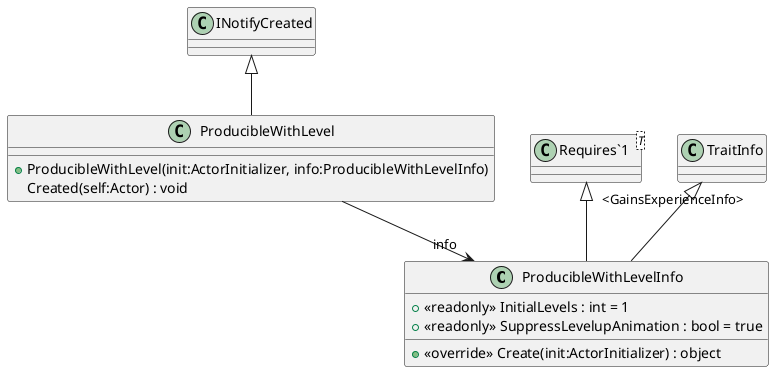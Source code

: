 @startuml
class ProducibleWithLevelInfo {
    + <<readonly>> InitialLevels : int = 1
    + <<readonly>> SuppressLevelupAnimation : bool = true
    + <<override>> Create(init:ActorInitializer) : object
}
class ProducibleWithLevel {
    + ProducibleWithLevel(init:ActorInitializer, info:ProducibleWithLevelInfo)
    Created(self:Actor) : void
}
class "Requires`1"<T> {
}
TraitInfo <|-- ProducibleWithLevelInfo
"Requires`1" "<GainsExperienceInfo>" <|-- ProducibleWithLevelInfo
INotifyCreated <|-- ProducibleWithLevel
ProducibleWithLevel --> "info" ProducibleWithLevelInfo
@enduml

